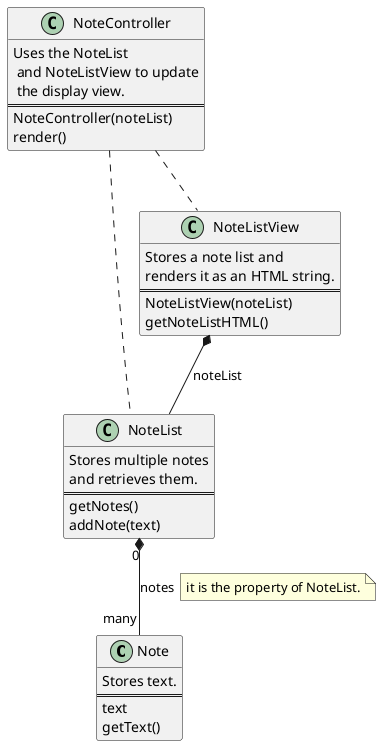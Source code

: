 @startuml
class Note {
  Stores text.
  ==
  text
  getText()
}

class NoteList {
  Stores multiple notes
  and retrieves them.
  ==
  getNotes()
  addNote(text)
}

class NoteListView {
  Stores a note list and
  renders it as an HTML string.
  ==
  NoteListView(noteList)
  getNoteListHTML()
}

class NoteController {
  Uses the NoteList \n and NoteListView to update\n the display view.
  ==
  NoteController(noteList)
  render()
}

NoteList "0" *-- "many" Note: notes
note right on link
it is the property of NoteList.
end note

NoteListView *-- NoteList: noteList

NoteController .. NoteList

NoteController .. NoteListView
@enduml
